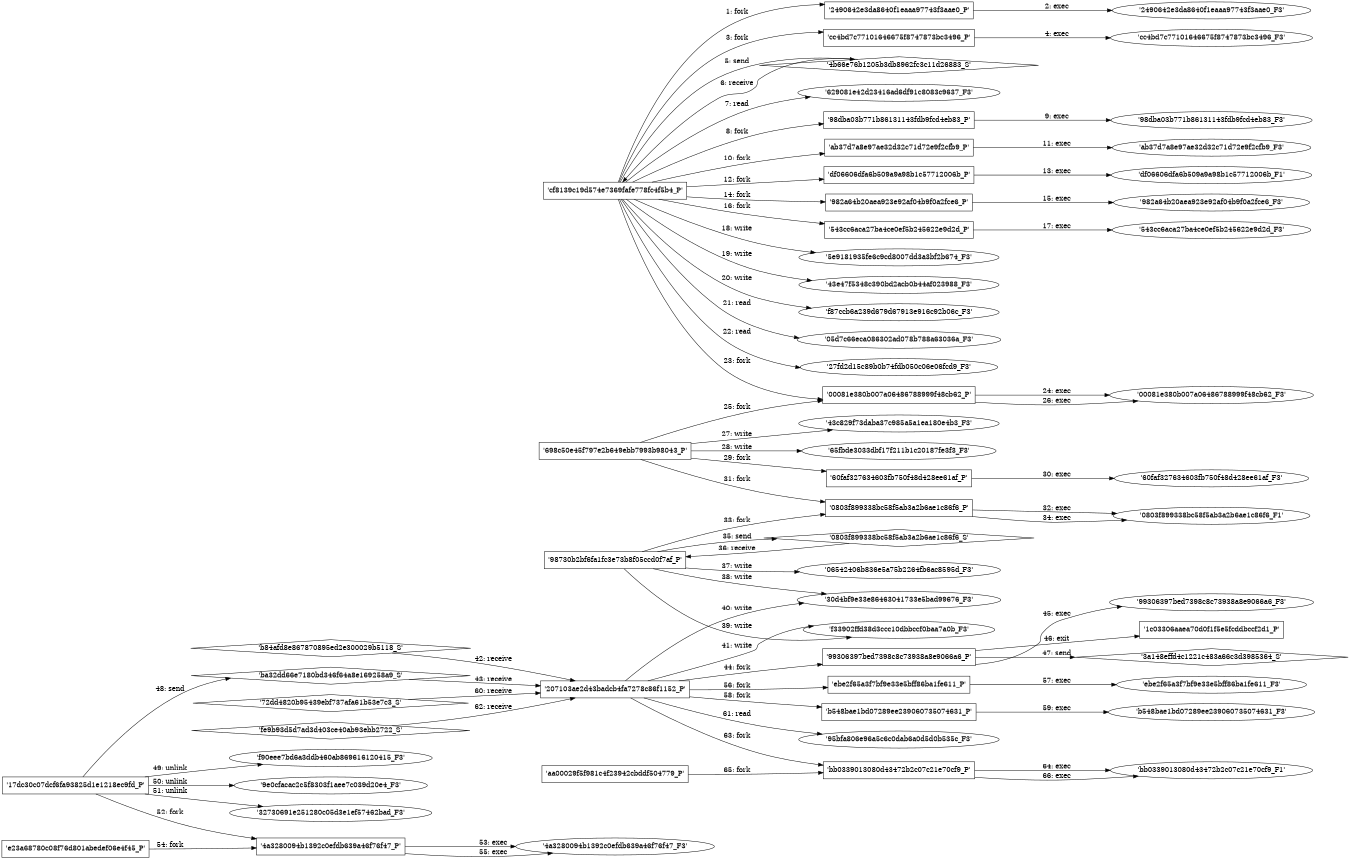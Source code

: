 digraph "D:\Learning\Paper\apt\基于CTI的攻击预警\Dataset\攻击图\ASGfromALLCTI\One year later The VPNFilter catastrophe that wasn't.dot" {
rankdir="LR"
size="9"
fixedsize="false"
splines="true"
nodesep=0.3
ranksep=0
fontsize=10
overlap="scalexy"
engine= "neato"
	"'cf8139c19d574e7369fafe778fc4f5b4_P'" [node_type=Process shape=box]
	"'2490642e3da8640f1eaaa97743f3aae0_P'" [node_type=Process shape=box]
	"'cf8139c19d574e7369fafe778fc4f5b4_P'" -> "'2490642e3da8640f1eaaa97743f3aae0_P'" [label="1: fork"]
	"'2490642e3da8640f1eaaa97743f3aae0_P'" [node_type=Process shape=box]
	"'2490642e3da8640f1eaaa97743f3aae0_F3'" [node_type=File shape=ellipse]
	"'2490642e3da8640f1eaaa97743f3aae0_P'" -> "'2490642e3da8640f1eaaa97743f3aae0_F3'" [label="2: exec"]
	"'cf8139c19d574e7369fafe778fc4f5b4_P'" [node_type=Process shape=box]
	"'cc4bd7c77101646675f8747873bc3496_P'" [node_type=Process shape=box]
	"'cf8139c19d574e7369fafe778fc4f5b4_P'" -> "'cc4bd7c77101646675f8747873bc3496_P'" [label="3: fork"]
	"'cc4bd7c77101646675f8747873bc3496_P'" [node_type=Process shape=box]
	"'cc4bd7c77101646675f8747873bc3496_F3'" [node_type=File shape=ellipse]
	"'cc4bd7c77101646675f8747873bc3496_P'" -> "'cc4bd7c77101646675f8747873bc3496_F3'" [label="4: exec"]
	"'4b66e76b1205b3db8962fc3c11d26883_S'" [node_type=Socket shape=diamond]
	"'cf8139c19d574e7369fafe778fc4f5b4_P'" [node_type=Process shape=box]
	"'cf8139c19d574e7369fafe778fc4f5b4_P'" -> "'4b66e76b1205b3db8962fc3c11d26883_S'" [label="5: send"]
	"'4b66e76b1205b3db8962fc3c11d26883_S'" -> "'cf8139c19d574e7369fafe778fc4f5b4_P'" [label="6: receive"]
	"'629081e42d23416ad6df91c8083c9637_F3'" [node_type=file shape=ellipse]
	"'cf8139c19d574e7369fafe778fc4f5b4_P'" [node_type=Process shape=box]
	"'cf8139c19d574e7369fafe778fc4f5b4_P'" -> "'629081e42d23416ad6df91c8083c9637_F3'" [label="7: read"]
	"'cf8139c19d574e7369fafe778fc4f5b4_P'" [node_type=Process shape=box]
	"'98dba03b771b86131143fdb9fcd4eb83_P'" [node_type=Process shape=box]
	"'cf8139c19d574e7369fafe778fc4f5b4_P'" -> "'98dba03b771b86131143fdb9fcd4eb83_P'" [label="8: fork"]
	"'98dba03b771b86131143fdb9fcd4eb83_P'" [node_type=Process shape=box]
	"'98dba03b771b86131143fdb9fcd4eb83_F3'" [node_type=File shape=ellipse]
	"'98dba03b771b86131143fdb9fcd4eb83_P'" -> "'98dba03b771b86131143fdb9fcd4eb83_F3'" [label="9: exec"]
	"'cf8139c19d574e7369fafe778fc4f5b4_P'" [node_type=Process shape=box]
	"'ab37d7a8e97ae32d32c71d72e9f2cfb9_P'" [node_type=Process shape=box]
	"'cf8139c19d574e7369fafe778fc4f5b4_P'" -> "'ab37d7a8e97ae32d32c71d72e9f2cfb9_P'" [label="10: fork"]
	"'ab37d7a8e97ae32d32c71d72e9f2cfb9_P'" [node_type=Process shape=box]
	"'ab37d7a8e97ae32d32c71d72e9f2cfb9_F3'" [node_type=File shape=ellipse]
	"'ab37d7a8e97ae32d32c71d72e9f2cfb9_P'" -> "'ab37d7a8e97ae32d32c71d72e9f2cfb9_F3'" [label="11: exec"]
	"'cf8139c19d574e7369fafe778fc4f5b4_P'" [node_type=Process shape=box]
	"'df06606dfa6b509a9a98b1c57712006b_P'" [node_type=Process shape=box]
	"'cf8139c19d574e7369fafe778fc4f5b4_P'" -> "'df06606dfa6b509a9a98b1c57712006b_P'" [label="12: fork"]
	"'df06606dfa6b509a9a98b1c57712006b_P'" [node_type=Process shape=box]
	"'df06606dfa6b509a9a98b1c57712006b_F1'" [node_type=File shape=ellipse]
	"'df06606dfa6b509a9a98b1c57712006b_P'" -> "'df06606dfa6b509a9a98b1c57712006b_F1'" [label="13: exec"]
	"'cf8139c19d574e7369fafe778fc4f5b4_P'" [node_type=Process shape=box]
	"'982a64b20aea923e92af04b9f0a2fce6_P'" [node_type=Process shape=box]
	"'cf8139c19d574e7369fafe778fc4f5b4_P'" -> "'982a64b20aea923e92af04b9f0a2fce6_P'" [label="14: fork"]
	"'982a64b20aea923e92af04b9f0a2fce6_P'" [node_type=Process shape=box]
	"'982a64b20aea923e92af04b9f0a2fce6_F3'" [node_type=File shape=ellipse]
	"'982a64b20aea923e92af04b9f0a2fce6_P'" -> "'982a64b20aea923e92af04b9f0a2fce6_F3'" [label="15: exec"]
	"'cf8139c19d574e7369fafe778fc4f5b4_P'" [node_type=Process shape=box]
	"'543cc6aca27ba4ce0ef5b245622e9d2d_P'" [node_type=Process shape=box]
	"'cf8139c19d574e7369fafe778fc4f5b4_P'" -> "'543cc6aca27ba4ce0ef5b245622e9d2d_P'" [label="16: fork"]
	"'543cc6aca27ba4ce0ef5b245622e9d2d_P'" [node_type=Process shape=box]
	"'543cc6aca27ba4ce0ef5b245622e9d2d_F3'" [node_type=File shape=ellipse]
	"'543cc6aca27ba4ce0ef5b245622e9d2d_P'" -> "'543cc6aca27ba4ce0ef5b245622e9d2d_F3'" [label="17: exec"]
	"'5e9181935fe6c9cd8007dd3a3bf2b674_F3'" [node_type=file shape=ellipse]
	"'cf8139c19d574e7369fafe778fc4f5b4_P'" [node_type=Process shape=box]
	"'cf8139c19d574e7369fafe778fc4f5b4_P'" -> "'5e9181935fe6c9cd8007dd3a3bf2b674_F3'" [label="18: write"]
	"'43e47f5348c390bd2acb0b44af023988_F3'" [node_type=file shape=ellipse]
	"'cf8139c19d574e7369fafe778fc4f5b4_P'" [node_type=Process shape=box]
	"'cf8139c19d574e7369fafe778fc4f5b4_P'" -> "'43e47f5348c390bd2acb0b44af023988_F3'" [label="19: write"]
	"'f87ccb6a239d679d67913e916c92b06c_F3'" [node_type=file shape=ellipse]
	"'cf8139c19d574e7369fafe778fc4f5b4_P'" [node_type=Process shape=box]
	"'cf8139c19d574e7369fafe778fc4f5b4_P'" -> "'f87ccb6a239d679d67913e916c92b06c_F3'" [label="20: write"]
	"'05d7c66eca086302ad078b788a63036a_F3'" [node_type=file shape=ellipse]
	"'cf8139c19d574e7369fafe778fc4f5b4_P'" [node_type=Process shape=box]
	"'cf8139c19d574e7369fafe778fc4f5b4_P'" -> "'05d7c66eca086302ad078b788a63036a_F3'" [label="21: read"]
	"'27fd2d15c89b0b74fdb050c06e06fcd9_F3'" [node_type=file shape=ellipse]
	"'cf8139c19d574e7369fafe778fc4f5b4_P'" [node_type=Process shape=box]
	"'cf8139c19d574e7369fafe778fc4f5b4_P'" -> "'27fd2d15c89b0b74fdb050c06e06fcd9_F3'" [label="22: read"]
	"'cf8139c19d574e7369fafe778fc4f5b4_P'" [node_type=Process shape=box]
	"'00081e380b007a06486788999f48cb62_P'" [node_type=Process shape=box]
	"'cf8139c19d574e7369fafe778fc4f5b4_P'" -> "'00081e380b007a06486788999f48cb62_P'" [label="23: fork"]
	"'00081e380b007a06486788999f48cb62_P'" [node_type=Process shape=box]
	"'00081e380b007a06486788999f48cb62_F3'" [node_type=File shape=ellipse]
	"'00081e380b007a06486788999f48cb62_P'" -> "'00081e380b007a06486788999f48cb62_F3'" [label="24: exec"]
	"'698c50e45f797e2b649ebb7993b98043_P'" [node_type=Process shape=box]
	"'00081e380b007a06486788999f48cb62_P'" [node_type=Process shape=box]
	"'698c50e45f797e2b649ebb7993b98043_P'" -> "'00081e380b007a06486788999f48cb62_P'" [label="25: fork"]
	"'00081e380b007a06486788999f48cb62_P'" [node_type=Process shape=box]
	"'00081e380b007a06486788999f48cb62_F3'" [node_type=File shape=ellipse]
	"'00081e380b007a06486788999f48cb62_P'" -> "'00081e380b007a06486788999f48cb62_F3'" [label="26: exec"]
	"'43c829f73daba37c985a5a1ea180e4b3_F3'" [node_type=file shape=ellipse]
	"'698c50e45f797e2b649ebb7993b98043_P'" [node_type=Process shape=box]
	"'698c50e45f797e2b649ebb7993b98043_P'" -> "'43c829f73daba37c985a5a1ea180e4b3_F3'" [label="27: write"]
	"'65fbde3033dbf17f211b1c20187fe3f3_F3'" [node_type=file shape=ellipse]
	"'698c50e45f797e2b649ebb7993b98043_P'" [node_type=Process shape=box]
	"'698c50e45f797e2b649ebb7993b98043_P'" -> "'65fbde3033dbf17f211b1c20187fe3f3_F3'" [label="28: write"]
	"'698c50e45f797e2b649ebb7993b98043_P'" [node_type=Process shape=box]
	"'60faf327634603fb750f48d428ee61af_P'" [node_type=Process shape=box]
	"'698c50e45f797e2b649ebb7993b98043_P'" -> "'60faf327634603fb750f48d428ee61af_P'" [label="29: fork"]
	"'60faf327634603fb750f48d428ee61af_P'" [node_type=Process shape=box]
	"'60faf327634603fb750f48d428ee61af_F3'" [node_type=File shape=ellipse]
	"'60faf327634603fb750f48d428ee61af_P'" -> "'60faf327634603fb750f48d428ee61af_F3'" [label="30: exec"]
	"'698c50e45f797e2b649ebb7993b98043_P'" [node_type=Process shape=box]
	"'0803f899338bc58f5ab3a2b6ae1c86f6_P'" [node_type=Process shape=box]
	"'698c50e45f797e2b649ebb7993b98043_P'" -> "'0803f899338bc58f5ab3a2b6ae1c86f6_P'" [label="31: fork"]
	"'0803f899338bc58f5ab3a2b6ae1c86f6_P'" [node_type=Process shape=box]
	"'0803f899338bc58f5ab3a2b6ae1c86f6_F1'" [node_type=File shape=ellipse]
	"'0803f899338bc58f5ab3a2b6ae1c86f6_P'" -> "'0803f899338bc58f5ab3a2b6ae1c86f6_F1'" [label="32: exec"]
	"'98730b2bf6fa1fc3e73b8f05ccd0f7af_P'" [node_type=Process shape=box]
	"'0803f899338bc58f5ab3a2b6ae1c86f6_P'" [node_type=Process shape=box]
	"'98730b2bf6fa1fc3e73b8f05ccd0f7af_P'" -> "'0803f899338bc58f5ab3a2b6ae1c86f6_P'" [label="33: fork"]
	"'0803f899338bc58f5ab3a2b6ae1c86f6_P'" [node_type=Process shape=box]
	"'0803f899338bc58f5ab3a2b6ae1c86f6_F1'" [node_type=File shape=ellipse]
	"'0803f899338bc58f5ab3a2b6ae1c86f6_P'" -> "'0803f899338bc58f5ab3a2b6ae1c86f6_F1'" [label="34: exec"]
	"'0803f899338bc58f5ab3a2b6ae1c86f6_S'" [node_type=Socket shape=diamond]
	"'98730b2bf6fa1fc3e73b8f05ccd0f7af_P'" [node_type=Process shape=box]
	"'98730b2bf6fa1fc3e73b8f05ccd0f7af_P'" -> "'0803f899338bc58f5ab3a2b6ae1c86f6_S'" [label="35: send"]
	"'0803f899338bc58f5ab3a2b6ae1c86f6_S'" -> "'98730b2bf6fa1fc3e73b8f05ccd0f7af_P'" [label="36: receive"]
	"'06542406b836e5a75b2264fb6ac8595d_F3'" [node_type=file shape=ellipse]
	"'98730b2bf6fa1fc3e73b8f05ccd0f7af_P'" [node_type=Process shape=box]
	"'98730b2bf6fa1fc3e73b8f05ccd0f7af_P'" -> "'06542406b836e5a75b2264fb6ac8595d_F3'" [label="37: write"]
	"'30d4bf9e33e86463041733e5bad99676_F3'" [node_type=file shape=ellipse]
	"'98730b2bf6fa1fc3e73b8f05ccd0f7af_P'" [node_type=Process shape=box]
	"'98730b2bf6fa1fc3e73b8f05ccd0f7af_P'" -> "'30d4bf9e33e86463041733e5bad99676_F3'" [label="38: write"]
	"'f33902ffd38d3ccc10dbbccf0baa7a0b_F3'" [node_type=file shape=ellipse]
	"'98730b2bf6fa1fc3e73b8f05ccd0f7af_P'" [node_type=Process shape=box]
	"'98730b2bf6fa1fc3e73b8f05ccd0f7af_P'" -> "'f33902ffd38d3ccc10dbbccf0baa7a0b_F3'" [label="39: write"]
	"'30d4bf9e33e86463041733e5bad99676_F3'" [node_type=file shape=ellipse]
	"'207103ae2d43badcb4fa7278c86f1152_P'" [node_type=Process shape=box]
	"'207103ae2d43badcb4fa7278c86f1152_P'" -> "'30d4bf9e33e86463041733e5bad99676_F3'" [label="40: write"]
	"'f33902ffd38d3ccc10dbbccf0baa7a0b_F3'" [node_type=file shape=ellipse]
	"'207103ae2d43badcb4fa7278c86f1152_P'" [node_type=Process shape=box]
	"'207103ae2d43badcb4fa7278c86f1152_P'" -> "'f33902ffd38d3ccc10dbbccf0baa7a0b_F3'" [label="41: write"]
	"'207103ae2d43badcb4fa7278c86f1152_P'" [node_type=Process shape=box]
	"'b84afd8e867870895ed2e300029b5118_S'" [node_type=Socket shape=diamond]
	"'b84afd8e867870895ed2e300029b5118_S'" -> "'207103ae2d43badcb4fa7278c86f1152_P'" [label="42: receive"]
	"'207103ae2d43badcb4fa7278c86f1152_P'" [node_type=Process shape=box]
	"'ba32dd66e7180bd346f64a8e169258a9_S'" [node_type=Socket shape=diamond]
	"'ba32dd66e7180bd346f64a8e169258a9_S'" -> "'207103ae2d43badcb4fa7278c86f1152_P'" [label="43: receive"]
	"'207103ae2d43badcb4fa7278c86f1152_P'" [node_type=Process shape=box]
	"'99306397bed7398c8c73938a8e9066a6_P'" [node_type=Process shape=box]
	"'207103ae2d43badcb4fa7278c86f1152_P'" -> "'99306397bed7398c8c73938a8e9066a6_P'" [label="44: fork"]
	"'99306397bed7398c8c73938a8e9066a6_P'" [node_type=Process shape=box]
	"'99306397bed7398c8c73938a8e9066a6_F3'" [node_type=File shape=ellipse]
	"'99306397bed7398c8c73938a8e9066a6_P'" -> "'99306397bed7398c8c73938a8e9066a6_F3'" [label="45: exec"]
	"'99306397bed7398c8c73938a8e9066a6_P'" [node_type=Process shape=box]
	"'1c03306aaea70d0f1f5e5fcddbccf2d1_P'" [node_type=Process shape=box]
	"'99306397bed7398c8c73938a8e9066a6_P'" -> "'1c03306aaea70d0f1f5e5fcddbccf2d1_P'" [label="46: exit"]
	"'3a148effd4c1221c483a66c3d3985364_S'" [node_type=Socket shape=diamond]
	"'99306397bed7398c8c73938a8e9066a6_P'" [node_type=Process shape=box]
	"'99306397bed7398c8c73938a8e9066a6_P'" -> "'3a148effd4c1221c483a66c3d3985364_S'" [label="47: send"]
	"'ba32dd66e7180bd346f64a8e169258a9_S'" [node_type=Socket shape=diamond]
	"'17dc30c07dcf6fa93825d1e1218ec9fd_P'" [node_type=Process shape=box]
	"'17dc30c07dcf6fa93825d1e1218ec9fd_P'" -> "'ba32dd66e7180bd346f64a8e169258a9_S'" [label="48: send"]
	"'f90eee7bd6a3ddb460ab869616120415_F3'" [node_type=file shape=ellipse]
	"'17dc30c07dcf6fa93825d1e1218ec9fd_P'" [node_type=Process shape=box]
	"'17dc30c07dcf6fa93825d1e1218ec9fd_P'" -> "'f90eee7bd6a3ddb460ab869616120415_F3'" [label="49: unlink"]
	"'9e0cfacac2c5f8303f1aee7c039d20e4_F3'" [node_type=file shape=ellipse]
	"'17dc30c07dcf6fa93825d1e1218ec9fd_P'" [node_type=Process shape=box]
	"'17dc30c07dcf6fa93825d1e1218ec9fd_P'" -> "'9e0cfacac2c5f8303f1aee7c039d20e4_F3'" [label="50: unlink"]
	"'32730691e251280c05d3e1ef57462bad_F3'" [node_type=file shape=ellipse]
	"'17dc30c07dcf6fa93825d1e1218ec9fd_P'" [node_type=Process shape=box]
	"'17dc30c07dcf6fa93825d1e1218ec9fd_P'" -> "'32730691e251280c05d3e1ef57462bad_F3'" [label="51: unlink"]
	"'17dc30c07dcf6fa93825d1e1218ec9fd_P'" [node_type=Process shape=box]
	"'4a3280094b1392c0efdb639a46f76f47_P'" [node_type=Process shape=box]
	"'17dc30c07dcf6fa93825d1e1218ec9fd_P'" -> "'4a3280094b1392c0efdb639a46f76f47_P'" [label="52: fork"]
	"'4a3280094b1392c0efdb639a46f76f47_P'" [node_type=Process shape=box]
	"'4a3280094b1392c0efdb639a46f76f47_F3'" [node_type=File shape=ellipse]
	"'4a3280094b1392c0efdb639a46f76f47_P'" -> "'4a3280094b1392c0efdb639a46f76f47_F3'" [label="53: exec"]
	"'e23a68780c08f76d801abedef06e4f45_P'" [node_type=Process shape=box]
	"'4a3280094b1392c0efdb639a46f76f47_P'" [node_type=Process shape=box]
	"'e23a68780c08f76d801abedef06e4f45_P'" -> "'4a3280094b1392c0efdb639a46f76f47_P'" [label="54: fork"]
	"'4a3280094b1392c0efdb639a46f76f47_P'" [node_type=Process shape=box]
	"'4a3280094b1392c0efdb639a46f76f47_F3'" [node_type=File shape=ellipse]
	"'4a3280094b1392c0efdb639a46f76f47_P'" -> "'4a3280094b1392c0efdb639a46f76f47_F3'" [label="55: exec"]
	"'207103ae2d43badcb4fa7278c86f1152_P'" [node_type=Process shape=box]
	"'ebe2f65a3f7bf9e33e5bff86ba1fe611_P'" [node_type=Process shape=box]
	"'207103ae2d43badcb4fa7278c86f1152_P'" -> "'ebe2f65a3f7bf9e33e5bff86ba1fe611_P'" [label="56: fork"]
	"'ebe2f65a3f7bf9e33e5bff86ba1fe611_P'" [node_type=Process shape=box]
	"'ebe2f65a3f7bf9e33e5bff86ba1fe611_F3'" [node_type=File shape=ellipse]
	"'ebe2f65a3f7bf9e33e5bff86ba1fe611_P'" -> "'ebe2f65a3f7bf9e33e5bff86ba1fe611_F3'" [label="57: exec"]
	"'207103ae2d43badcb4fa7278c86f1152_P'" [node_type=Process shape=box]
	"'b548bae1bd07289ee239060735074631_P'" [node_type=Process shape=box]
	"'207103ae2d43badcb4fa7278c86f1152_P'" -> "'b548bae1bd07289ee239060735074631_P'" [label="58: fork"]
	"'b548bae1bd07289ee239060735074631_P'" [node_type=Process shape=box]
	"'b548bae1bd07289ee239060735074631_F3'" [node_type=File shape=ellipse]
	"'b548bae1bd07289ee239060735074631_P'" -> "'b548bae1bd07289ee239060735074631_F3'" [label="59: exec"]
	"'207103ae2d43badcb4fa7278c86f1152_P'" [node_type=Process shape=box]
	"'72dd4820b95439ebf737afa61b53e7c3_S'" [node_type=Socket shape=diamond]
	"'72dd4820b95439ebf737afa61b53e7c3_S'" -> "'207103ae2d43badcb4fa7278c86f1152_P'" [label="60: receive"]
	"'95bfa806e96a5c6c0dab6a0d5d0b535c_F3'" [node_type=file shape=ellipse]
	"'207103ae2d43badcb4fa7278c86f1152_P'" [node_type=Process shape=box]
	"'207103ae2d43badcb4fa7278c86f1152_P'" -> "'95bfa806e96a5c6c0dab6a0d5d0b535c_F3'" [label="61: read"]
	"'207103ae2d43badcb4fa7278c86f1152_P'" [node_type=Process shape=box]
	"'fe9b93d5d7ad3d403ce40ab93ebb2722_S'" [node_type=Socket shape=diamond]
	"'fe9b93d5d7ad3d403ce40ab93ebb2722_S'" -> "'207103ae2d43badcb4fa7278c86f1152_P'" [label="62: receive"]
	"'207103ae2d43badcb4fa7278c86f1152_P'" [node_type=Process shape=box]
	"'bb0339013080d43472b2c07c21e70cf9_P'" [node_type=Process shape=box]
	"'207103ae2d43badcb4fa7278c86f1152_P'" -> "'bb0339013080d43472b2c07c21e70cf9_P'" [label="63: fork"]
	"'bb0339013080d43472b2c07c21e70cf9_P'" [node_type=Process shape=box]
	"'bb0339013080d43472b2c07c21e70cf9_F1'" [node_type=File shape=ellipse]
	"'bb0339013080d43472b2c07c21e70cf9_P'" -> "'bb0339013080d43472b2c07c21e70cf9_F1'" [label="64: exec"]
	"'aa00029f5f981c4f23942cbddf504779_P'" [node_type=Process shape=box]
	"'bb0339013080d43472b2c07c21e70cf9_P'" [node_type=Process shape=box]
	"'aa00029f5f981c4f23942cbddf504779_P'" -> "'bb0339013080d43472b2c07c21e70cf9_P'" [label="65: fork"]
	"'bb0339013080d43472b2c07c21e70cf9_P'" [node_type=Process shape=box]
	"'bb0339013080d43472b2c07c21e70cf9_F1'" [node_type=File shape=ellipse]
	"'bb0339013080d43472b2c07c21e70cf9_P'" -> "'bb0339013080d43472b2c07c21e70cf9_F1'" [label="66: exec"]
}
